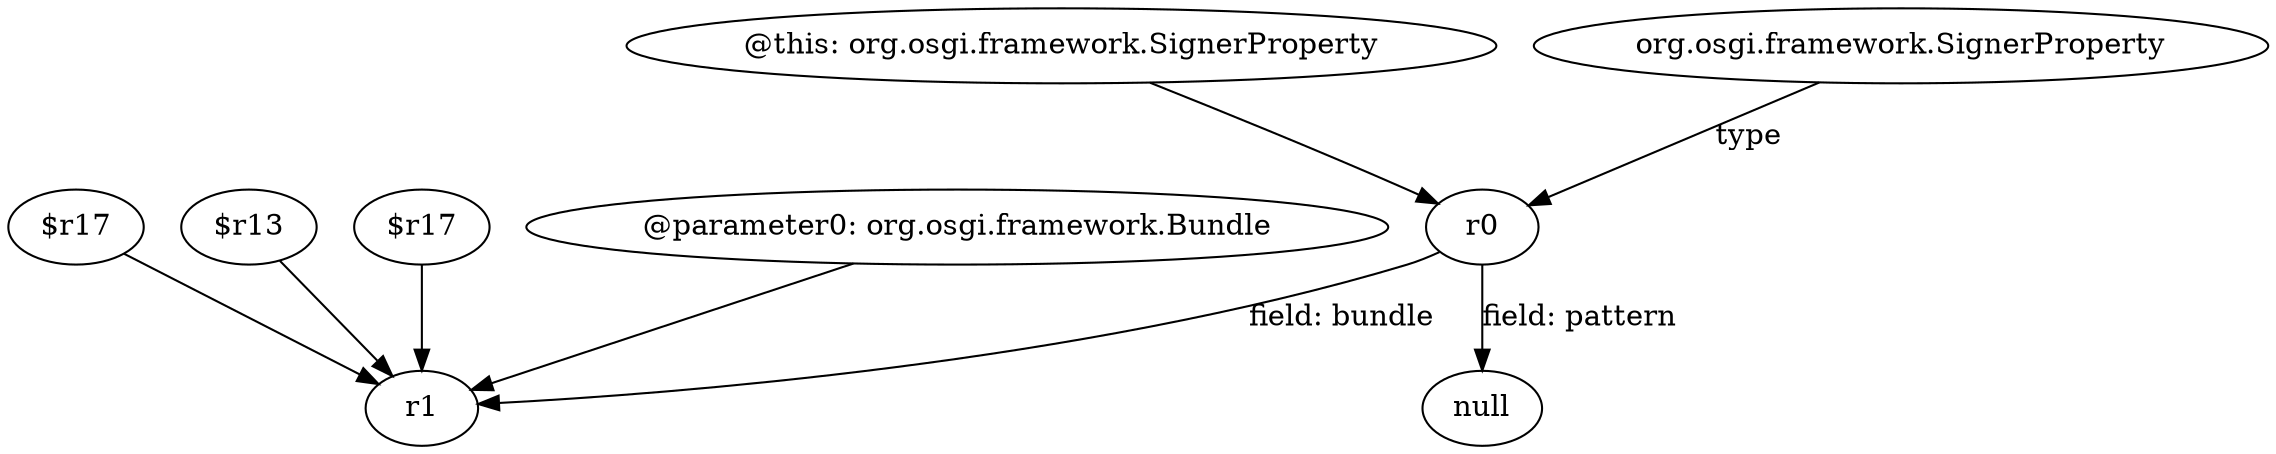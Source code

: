 digraph g {
0[label="$r13"]
1[label="r1"]
0->1[label=""]
2[label="$r17"]
2->1[label=""]
3[label="@this: org.osgi.framework.SignerProperty"]
4[label="r0"]
3->4[label=""]
5[label="$r17"]
5->1[label=""]
6[label="null"]
4->6[label="field: pattern"]
7[label="@parameter0: org.osgi.framework.Bundle"]
7->1[label=""]
4->1[label="field: bundle"]
8[label="org.osgi.framework.SignerProperty"]
8->4[label="type"]
}
